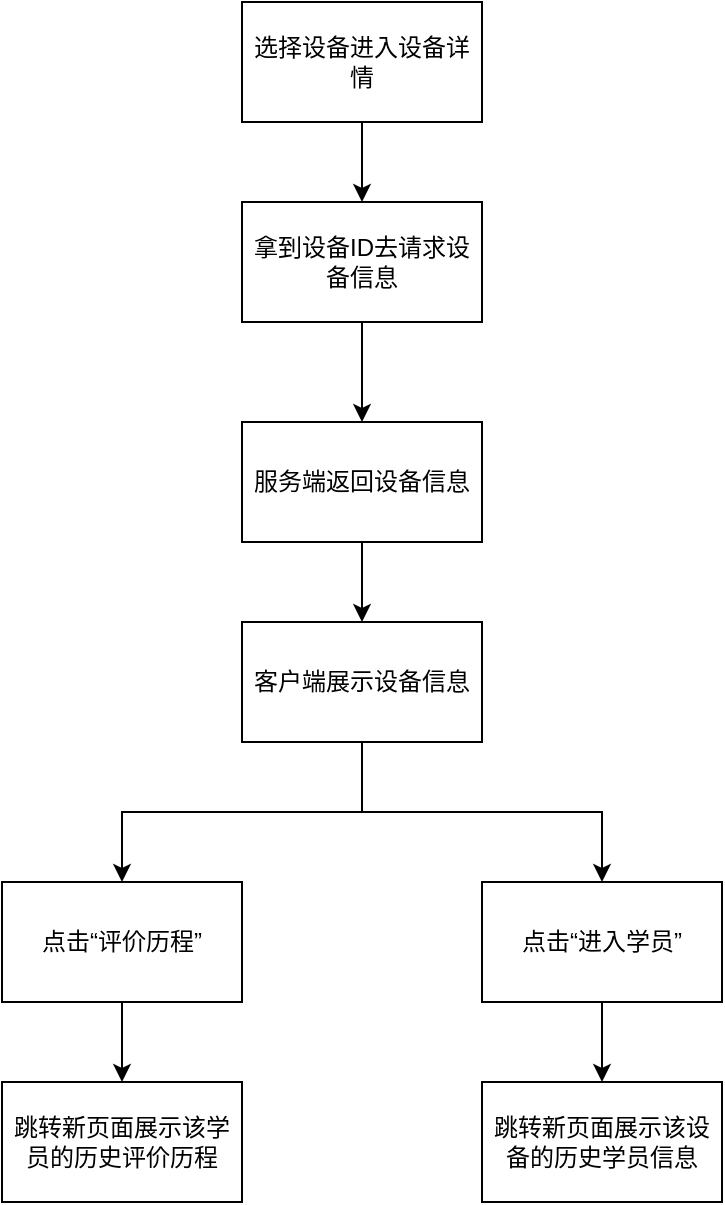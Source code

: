 <mxfile version="20.1.3" type="github">
  <diagram id="ljY7VgrKvm63Tl28yFZM" name="第 1 页">
    <mxGraphModel dx="1426" dy="794" grid="1" gridSize="10" guides="1" tooltips="1" connect="1" arrows="1" fold="1" page="1" pageScale="1" pageWidth="827" pageHeight="1169" math="0" shadow="0">
      <root>
        <mxCell id="0" />
        <mxCell id="1" parent="0" />
        <mxCell id="k-6XKZw1vdDDYsS-DaHV-3" value="" style="edgeStyle=orthogonalEdgeStyle;rounded=0;orthogonalLoop=1;jettySize=auto;html=1;" edge="1" parent="1" source="k-6XKZw1vdDDYsS-DaHV-1" target="k-6XKZw1vdDDYsS-DaHV-2">
          <mxGeometry relative="1" as="geometry" />
        </mxCell>
        <mxCell id="k-6XKZw1vdDDYsS-DaHV-1" value="选择设备进入设备详情" style="rounded=0;whiteSpace=wrap;html=1;" vertex="1" parent="1">
          <mxGeometry x="300" y="100" width="120" height="60" as="geometry" />
        </mxCell>
        <mxCell id="k-6XKZw1vdDDYsS-DaHV-5" value="" style="edgeStyle=orthogonalEdgeStyle;rounded=0;orthogonalLoop=1;jettySize=auto;html=1;" edge="1" parent="1" source="k-6XKZw1vdDDYsS-DaHV-2" target="k-6XKZw1vdDDYsS-DaHV-4">
          <mxGeometry relative="1" as="geometry" />
        </mxCell>
        <mxCell id="k-6XKZw1vdDDYsS-DaHV-2" value="拿到设备ID去请求设备信息" style="whiteSpace=wrap;html=1;rounded=0;" vertex="1" parent="1">
          <mxGeometry x="300" y="200" width="120" height="60" as="geometry" />
        </mxCell>
        <mxCell id="k-6XKZw1vdDDYsS-DaHV-7" value="" style="edgeStyle=orthogonalEdgeStyle;rounded=0;orthogonalLoop=1;jettySize=auto;html=1;" edge="1" parent="1" source="k-6XKZw1vdDDYsS-DaHV-4" target="k-6XKZw1vdDDYsS-DaHV-6">
          <mxGeometry relative="1" as="geometry" />
        </mxCell>
        <mxCell id="k-6XKZw1vdDDYsS-DaHV-4" value="服务端返回设备信息" style="whiteSpace=wrap;html=1;rounded=0;" vertex="1" parent="1">
          <mxGeometry x="300" y="310" width="120" height="60" as="geometry" />
        </mxCell>
        <mxCell id="k-6XKZw1vdDDYsS-DaHV-9" value="" style="edgeStyle=orthogonalEdgeStyle;rounded=0;orthogonalLoop=1;jettySize=auto;html=1;" edge="1" parent="1" source="k-6XKZw1vdDDYsS-DaHV-6" target="k-6XKZw1vdDDYsS-DaHV-8">
          <mxGeometry relative="1" as="geometry" />
        </mxCell>
        <mxCell id="k-6XKZw1vdDDYsS-DaHV-13" value="" style="edgeStyle=orthogonalEdgeStyle;rounded=0;orthogonalLoop=1;jettySize=auto;html=1;" edge="1" parent="1" source="k-6XKZw1vdDDYsS-DaHV-6" target="k-6XKZw1vdDDYsS-DaHV-12">
          <mxGeometry relative="1" as="geometry" />
        </mxCell>
        <mxCell id="k-6XKZw1vdDDYsS-DaHV-6" value="客户端展示设备信息" style="whiteSpace=wrap;html=1;rounded=0;" vertex="1" parent="1">
          <mxGeometry x="300" y="410" width="120" height="60" as="geometry" />
        </mxCell>
        <mxCell id="k-6XKZw1vdDDYsS-DaHV-15" value="" style="edgeStyle=orthogonalEdgeStyle;rounded=0;orthogonalLoop=1;jettySize=auto;html=1;" edge="1" parent="1" source="k-6XKZw1vdDDYsS-DaHV-8" target="k-6XKZw1vdDDYsS-DaHV-14">
          <mxGeometry relative="1" as="geometry" />
        </mxCell>
        <mxCell id="k-6XKZw1vdDDYsS-DaHV-8" value="点击“评价历程”" style="whiteSpace=wrap;html=1;rounded=0;" vertex="1" parent="1">
          <mxGeometry x="180" y="540" width="120" height="60" as="geometry" />
        </mxCell>
        <mxCell id="k-6XKZw1vdDDYsS-DaHV-17" value="" style="edgeStyle=orthogonalEdgeStyle;rounded=0;orthogonalLoop=1;jettySize=auto;html=1;" edge="1" parent="1" source="k-6XKZw1vdDDYsS-DaHV-12" target="k-6XKZw1vdDDYsS-DaHV-16">
          <mxGeometry relative="1" as="geometry" />
        </mxCell>
        <mxCell id="k-6XKZw1vdDDYsS-DaHV-12" value="点击“进入学员”" style="whiteSpace=wrap;html=1;rounded=0;" vertex="1" parent="1">
          <mxGeometry x="420" y="540" width="120" height="60" as="geometry" />
        </mxCell>
        <mxCell id="k-6XKZw1vdDDYsS-DaHV-14" value="跳转新页面展示该学员的历史评价历程" style="whiteSpace=wrap;html=1;rounded=0;" vertex="1" parent="1">
          <mxGeometry x="180" y="640" width="120" height="60" as="geometry" />
        </mxCell>
        <mxCell id="k-6XKZw1vdDDYsS-DaHV-16" value="跳转新页面展示该设备的历史学员信息" style="whiteSpace=wrap;html=1;rounded=0;" vertex="1" parent="1">
          <mxGeometry x="420" y="640" width="120" height="60" as="geometry" />
        </mxCell>
      </root>
    </mxGraphModel>
  </diagram>
</mxfile>
